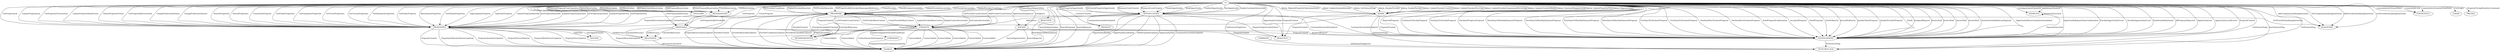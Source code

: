 digraph {
   RELEVANCE -> SEARCH[label="RelevanceCalculated"]
   PAYMENTS -> PAYMENTS[label="PaymentExecuted"]
   PAYMENTS -> NOTIFICATIONS[label="PaymentExecuted"]
   OPPORTUNITIES -> RELEVANCE[label="CalculateRelevance"]
   OPPORTUNITIES -> SEARCH[label="OpportunityBacked"]
   OPPORTUNITIES -> CONTACTS[label="AddContact"]
   OPPORTUNITIES -> SEARCH[label="OpportunityConfirmed"]
   OPPORTUNITIES -> SEARCH[label="FollowUpsInfoUpdated"]
   OPPORTUNITIES -> ANALYTICS[label="PropertyOpportunityVisited"]
   OPPORTUNITIES -> SEARCH[label="OpportunityPaid"]
   OPPORTUNITIES -> INVOICES[label="CustomerInvoiceInfoUpdated"]
   OPPORTUNITIES -> SEARCH[label="CustomerInvoiceInfoUpdated"]
   OPPORTUNITIES -> NOTIFICATIONS[label="CustomerInvoiceInfoUpdated"]
   OPPORTUNITIES -> NOTIFICATIONS[label="CustomerInvoiceInfoUpdated"]
   COMMONS -> FEATUREFLAGS[label="GetFeatureFlagActive"]
   RESERVATIONS -> SEARCH[label="PropertyReservationsUpdated"]
   RESERVATIONS -> PROPERTIES[label="PropertyReservationsUpdated"]
   PROVIDERS -> PROPERTIES[label="GetPropertiesByProviderId"]
   PROVIDERS -> QUALIFYING[label="GetProviderQualifyingQuestions"]
   PROVIDERS -> CONTACTS[label="GetProviderUsualContact"]
   PROVIDERS -> CONTACTS[label="GetProviderBaseContact"]
   PROVIDERS -> CONTACTS[label="CreateProviderBaseContact"]
   PROVIDERS -> BUSINESSEVENTS[label="ProviderCreated"]
   PROVIDERS -> SEARCH[label="ProviderCreated"]
   PROVIDERS -> SEARCH[label="ProviderBasicInfoUpdated"]
   PROVIDERS -> CONTACTS[label="UpdateProviderBaseContact"]
   PROVIDERS -> SEARCH[label="ProviderConditionsUpdated"]
   PROVIDERS -> BUSINESSEVENTS[label="ProviderAvailabilityChecked"]
   PROVIDERS -> PROVIDERS[label="ProviderInvoiceInfoUpdated"]
   PROVIDERS -> SEARCH[label="ProviderInvoiceInfoUpdated"]
   PROVIDERS -> CONTACTS[label="UpdateContactInvoiceInfo"]
   PROVIDERS -> CONTACTS[label="GetContactInvoiceInfo"]
   CONTACTS -> SEARCH[label="ContactAdded"]
   CONTACTS -> SEARCH[label="ContactAdded"]
   CONTACTS -> COMPANIES[label="UpdateCompanyTermsAndConditions"]
   CONTACTS -> SEARCH[label="ContactAdded"]
   CONTACTS -> SEARCH[label="ContactAdded"]
   CONTACTS -> SEARCH[label="ContactAdded"]
   CONTACTS -> SEARCH[label="ContactAdded"]
   CONTACTS -> SEARCH[label="ContactAdded"]
   CONTACTS -> SEARCH[label="ContactAdded"]
   CONTACTS -> SEARCH[label="ContactInvoiceInfoUpdated"]
   ADMIN -> FEATUREFLAGS[label="GetFeatureFlags"]
   ADMIN -> BUSINESSEVENTS[label="ProposalCreated"]
   ADMIN -> NOTIFICATIONS[label="ProposalCreated"]
   ADMIN -> ANALYTICS[label="ProposalCreated"]
   TYPEFORM -> PROPOSALS[label="CreateProposal"]
   AGENTS -> SEARCH[label="SearchOpportunities"]
   AGENTS -> NOTIFICATIONS[label="AssignedRequest"]
   AGENTS -> SEARCH[label="SearchRequests"]
   REQUESTS -> SEARCH[label="BasicRequestDataUpdated"]
   PROPERTIES -> SEARCH[label="PropertyBasicInfoUpdated"]
   PROPERTIES -> SEARCH[label="PropertyCreated"]
   PROPERTIES -> SEARCH[label="PropertyPublicationStatusUpdated"]
   PROPERTIES -> TAGGING[label="TagEntity"]
   PROPERTIES -> TAGGING[label="GetTaggedEntities"]
   PROPERTIES -> RELEVANCE[label="GetRelevance"]
   PROPERTIES -> SEARCH[label="PropertyAmenitiesUpdated"]
   PROPERTIES -> SEARCH[label="PropertyPictureDeleted"]
   PROPERTIES -> SEARCH[label="PropertyMainPictureUpdated"]
   PROPERTIES -> SEARCH[label="PropertyPriceUpdated"]
   NOTIFICATIONS -> FEATUREFLAGS[label="GetFeatureFlag"]
   COMPANIES -> SEARCH[label="CompanyTermsAndConditionsUpdated"]
   PROPOSALS -> RELEVANCE[label="CalculateRelevance"]
   PROPOSALS -> RELEVANCE[label="GetRelevance"]
   PROPOSALS -> BUSINESSEVENTS[label="ProposalCreated"]
   PROPOSALS -> NOTIFICATIONS[label="ProposalCreated"]
   PROPOSALS -> ANALYTICS[label="ProposalCreated"]
   PROPOSALS -> RELEVANCE[label="CalculateRelevance"]
   UI -> PROPERTIES[label="SearchProperties"]
   UI -> PROPERTIES[label="CreateNewProperty"]
   UI -> PROPERTIES[label="GetPublicProperties"]
   UI -> PROPERTIES[label="GetEnalquilerProperties"]
   UI -> PROPERTIES[label="GetTrovitProperties"]
   UI -> PROPERTIES[label="GetTucasaProperties"]
   UI -> PROPERTIES[label="PostIdealistaProperties"]
   UI -> PROPERTIES[label="GetPublicProperty"]
   UI -> PROPERTIES[label="BatchQueryProperties"]
   UI -> PROPERTIES[label="GetSimilarProperties"]
   UI -> PROPERTIES[label="TagEnalquilerProperty"]
   UI -> PROPERTIES[label="TagPublicProperty"]
   UI -> PROPERTIES[label="UpdatePropertyBasicInfo"]
   UI -> PROPERTIES[label="GetPropertyBasicInfo"]
   UI -> PROPERTIES[label="UpdatePropertyAmenities"]
   UI -> PROPERTIES[label="GetPropertyAmenities"]
   UI -> PROPERTIES[label="UpdatePropertyPrice"]
   UI -> PROPERTIES[label="GetPropertyPrice"]
   UI -> PROPERTIES[label="GetPropertyIcal"]
   UI -> PROPERTIES[label="UpdatePropertyIcal"]
   UI -> PROPERTIES[label="GetPropertyPicturesData"]
   UI -> PROPERTIES[label="UpdatePropertyMainPicture"]
   UI -> PROPERTIES[label="DeletePropertyPicture"]
   UI -> PROPERTIES[label="GetPropertyByProviderId"]
   UI -> OPPORTUNITIES[label="CreateOpportunity"]
   UI -> SEARCH[label="SearchOpportunities"]
   UI -> NOTIFICATIONS[label="OpportunityRequestDataConfirmation"]
   UI -> ANALYTICS[label="OpportunityCreated"]
   UI -> NOTIFICATIONS[label="CheckInOpportunityEvent"]
   UI -> NOTIFICATIONS[label="CheckInOpportunityEvent"]
   UI -> OPPORTUNITIES[label="BackOpportunity"]
   UI -> OPPORTUNITIES[label="ConfirmOpportunity"]
   UI -> OPPORTUNITIES[label="PayOpportunity"]
   UI -> OPPORTUNITIES[label="UpdateCustomerInvoiceInfo"]
   UI -> PAYMENTS[label="AddRedsysPayment"]
   UI -> PAYMENTS[label="GetOpportunityPayments"]
   UI -> OPPORTUNITIES[label="VisitPropertyOpportunity"]
   UI -> OPPORTUNITIES[label="GetVisitedPropertyOpportunity"]
   UI -> NOTIFICATIONS[label="SendAvailabilityQuery"]
   UI -> PROPOSALS[label="GetProposals"]
   UI -> NOTIFICATIONS[label="AllProposalsRejected"]
   UI -> NOTIFICATIONS[label="OpportunityLost"]
   UI -> NOTIFICATIONS[label="OpportunityLostRecover"]
   UI -> PROPOSALS[label="CreateProposal"]
   UI -> SEARCH[label="SearchProposals"]
   UI -> BUSINESSEVENTS[label="ProposalCreated"]
   UI -> NOTIFICATIONS[label="ProposalCreated"]
   UI -> ANALYTICS[label="ProposalCreated"]
   UI -> NOTIFICATIONS[label="RejectedProposal"]
   UI -> NOTIFICATIONS[label="TwoDaysToCheckinProposal"]
   UI -> NOTIFICATIONS[label="TwoDaysToCheckinProposal"]
   UI -> NOTIFICATIONS[label="CheckinInProgressProposal"]
   UI -> NOTIFICATIONS[label="ThreeDaysToMonthlyPaymentProposal"]
   UI -> NOTIFICATIONS[label="ThreeDaysToMonthlyPaymentProposal"]
   UI -> NOTIFICATIONS[label="ThreeDaysToMonthlyPaymentProposal"]
   UI -> NOTIFICATIONS[label="ThreeDaysToMonthlyPaymentProposal"]
   UI -> NOTIFICATIONS[label="FiveDaysToCheckoutProposal"]
   UI -> NOTIFICATIONS[label="FiveDaysToCheckoutProposal"]
   UI -> NOTIFICATIONS[label="OneDayAfterCheckoutProposal"]
   UI -> NOTIFICATIONS[label="OneDayAfterCheckoutProposal"]
   UI -> INVOICES[label="ContractCreated"]
   UI -> PROPOSALS[label="PostProposalsRelevance"]
   UI -> NOTIFICATIONS[label="SendProposalConfirmation"]
   UI -> NOTIFICATIONS[label="AcceptedProposal"]
   UI -> NOTIFICATIONS[label="SendProposals"]
   UI -> NOTIFICATIONS[label="FirstFollowUp"]
   UI -> NOTIFICATIONS[label="SecondFollowUp"]
   UI -> NOTIFICATIONS[label="QualityClientProposal"]
   UI -> NOTIFICATIONS[label="QualityProviderProposal"]
   UI -> AGENTS[label="GetAgents"]
   UI -> AGENTS[label="AgentAutoAssignment"]
   UI -> NOTIFICATIONS[label="Notify"]
   UI -> CONTENTFUL[label="ContentfulEvent"]
   UI -> CONTENTFUL[label="ContentfulGetGeneralConditions"]
   UI -> CONTENTFUL[label="ContentfulGetPrivacyPolicy"]
   UI -> SEARCH[label="SearchRequests"]
   UI -> USERS[label="UserLogin"]
   UI -> REQUESTS[label="UpdateBasicRequestData"]
   UI -> NOTIFICATIONS[label="AssignedRequest"]
   UI -> PROVIDERS[label="CreateProvider"]
   UI -> PROVIDERS[label="CheckProviderAvailability"]
   UI -> PROVIDERS[label="UpdateProviderInvoiceInfo"]
   UI -> PROVIDERS[label="GetProviderInvoiceInfo"]
   UI -> PROVIDERS[label="UpdateProviderConditions"]
   UI -> PROVIDERS[label="GetProviderConditions"]
   UI -> PROVIDERS[label="UpdateProviderBasicInfo"]
   UI -> PROVIDERS[label="GetProviderBasicInfo"]
   UI -> QUALIFYING[label="AddProviderQualifyingQuestions"]
   UI -> QUALIFYING[label="GetProviderQualifyingQuestions"]
   UI -> PROVIDERS[label="GetPropertiesByProviderHomyspaceReference"]
   UI -> ADMIN[label="Admin_DisableProvider"]
   UI -> ADMIN[label="Admin_EnableProvider"]
   UI -> ADMIN[label="Admin_UpdateProviderUsesICal"]
   UI -> ADMIN[label="Admin_UpdateProviderPriceType"]
   UI -> ADMIN[label="Admin_UpdateProviderCommissionPercentage"]
   UI -> ADMIN[label="Admin_UpdateProviderBillable"]
   UI -> ADMIN[label="Admin_GenerateHangoutsLink"]
   UI -> ADMIN[label="Admin_UpdatePropertyPrice"]
   UI -> ADMIN[label="Admin_MigrateOrigin"]
   UI -> ADMIN[label="Admin_MigratePropertyPublicationStatus"]
   UI -> ADMIN[label="Admin_UpdateAvailabilityIndex"]
   UI -> ADMIN[label="Admin_GetFeatureFlags"]
   UI -> OPPORTUNITIES[label="BusinessEventCreated"]
   UI -> OPPORTUNITIES[label="BusinessEventCreated"]
   UI -> FEATUREFLAGS[label="GetFeatureFlags"]
   UI -> FEATUREFLAGS[label="SaveFeatureFlag"]
   UI -> FEATUREFLAGS[label="GetFeatureFlag"]
   UI -> FEATUREFLAGS[label="GetFeatureFlagActive"]
   UI -> NOTIFICATIONS[label="InvoicePaid"]
   UI -> NOTIFICATIONS[label="InvoicePaid"]
   UI -> NOTIFICATIONS[label="InvoicePaid"]
   UI -> NOTIFICATIONS[label="InvoicePaid"]
   UI -> QUALIFYING[label="AddCompanyQualifyingQuestions"]
   UI -> QUALIFYING[label="GetCompanyQualifyingQuestions"]
   UI -> RESERVATIONS[label="CreateReservation"]
   UI -> RESERVATIONS[label="GetReservations"]
   UI -> RESERVATIONS[label="UpdateReservation"]
   UI -> RESERVATIONS[label="DeleteReservation"]
   UI -> RESERVATIONS[label="GetReservation"]
   UI -> NOTIFICATIONS[label="GenerateAvailabilityLandingLink"]
   UI -> RESERVATIONS[label="AddOpportunityReservation"]
   UI -> NOTIFICATIONS[label="OpportunityReservationIntentionAdded"]
   UI -> RESERVATIONS[label="AddProposalReservation"]
   UI -> RESERVATIONS[label="DeleteProposalReservation"]
   UI -> PROPERTIES[label="ChangePublicationStatus"]
   UI -> PROPERTIES[label="ChangePublicationStatus"]
   UI -> PROPERTIES[label="SearchProperties"]
   UI -> PRICING[label="PropertyPricingStatisticsCommand"]
   UI -> CONTACTS[label="AddProviderUsualContact"]
   UI -> CONTACTS[label="GetProviderUsualContact"]
   UI -> TYPEFORM[label="GenerateProposalFromTypeform"]
}
